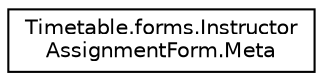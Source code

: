 digraph "Graphical Class Hierarchy"
{
  edge [fontname="Helvetica",fontsize="10",labelfontname="Helvetica",labelfontsize="10"];
  node [fontname="Helvetica",fontsize="10",shape=record];
  rankdir="LR";
  Node1 [label="Timetable.forms.Instructor\lAssignmentForm.Meta",height=0.2,width=0.4,color="black", fillcolor="white", style="filled",URL="$classTimetable_1_1forms_1_1InstructorAssignmentForm_1_1Meta.html"];
}
